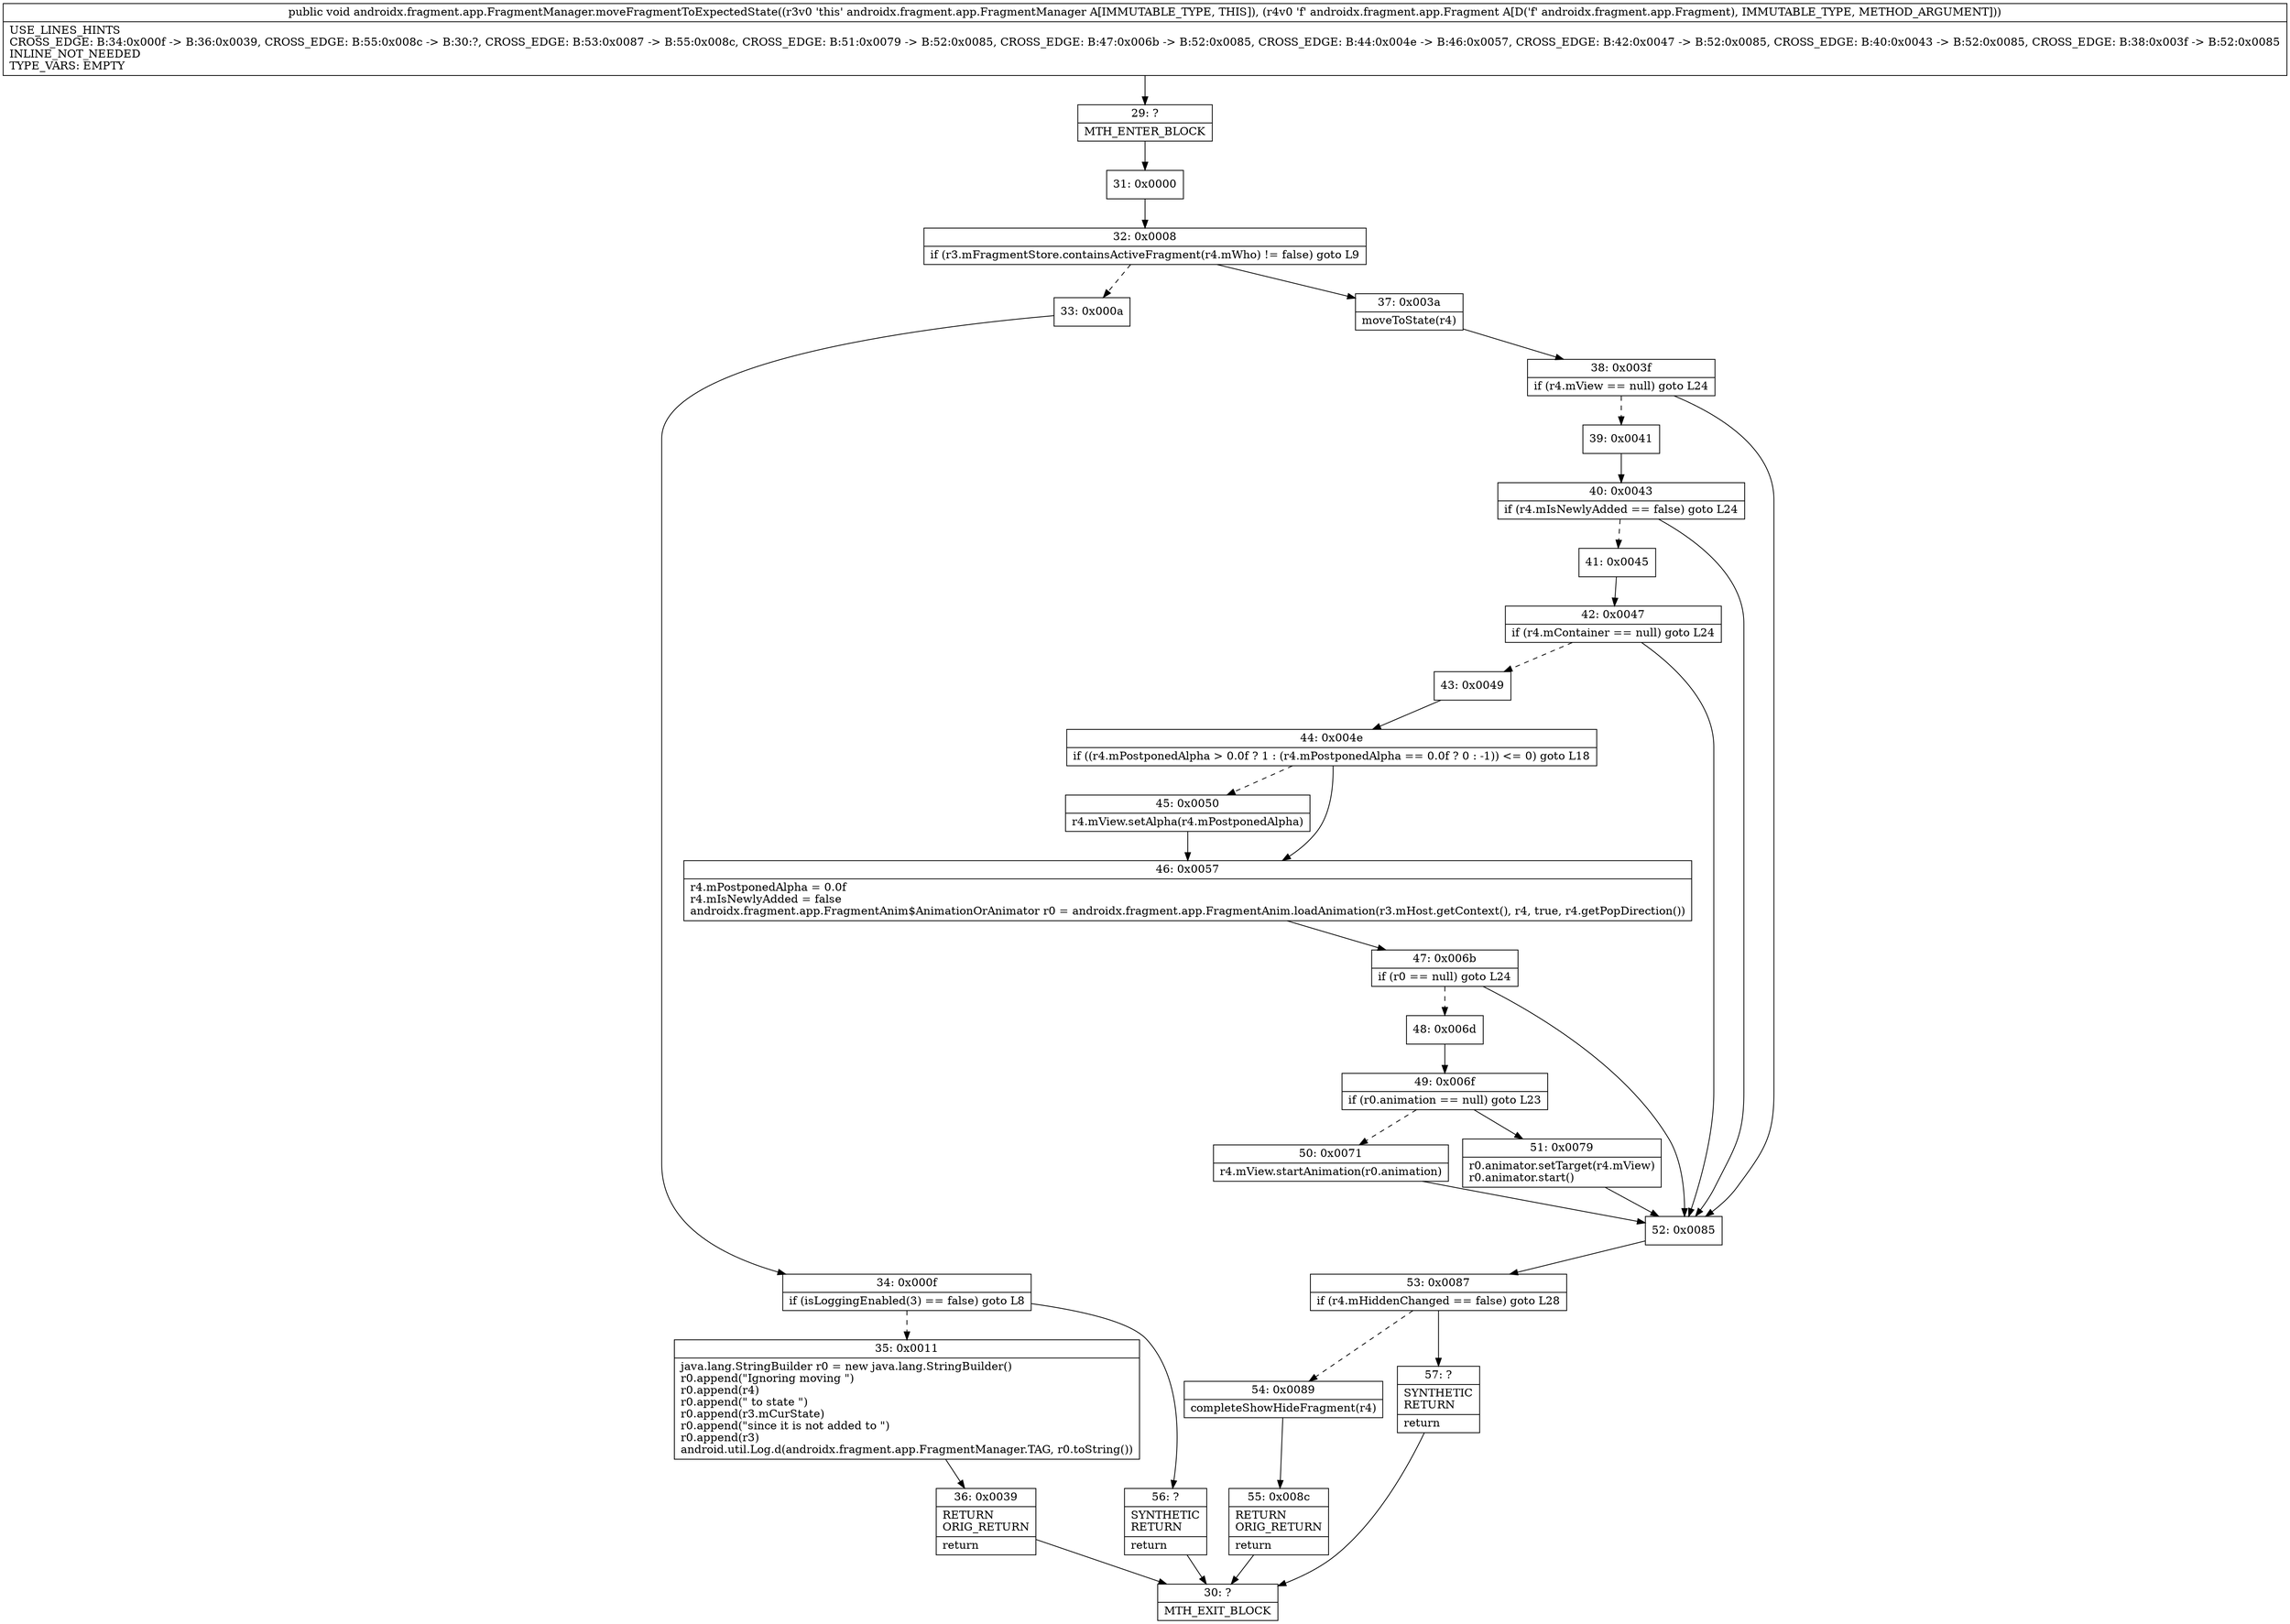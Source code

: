 digraph "CFG forandroidx.fragment.app.FragmentManager.moveFragmentToExpectedState(Landroidx\/fragment\/app\/Fragment;)V" {
Node_29 [shape=record,label="{29\:\ ?|MTH_ENTER_BLOCK\l}"];
Node_31 [shape=record,label="{31\:\ 0x0000}"];
Node_32 [shape=record,label="{32\:\ 0x0008|if (r3.mFragmentStore.containsActiveFragment(r4.mWho) != false) goto L9\l}"];
Node_33 [shape=record,label="{33\:\ 0x000a}"];
Node_34 [shape=record,label="{34\:\ 0x000f|if (isLoggingEnabled(3) == false) goto L8\l}"];
Node_35 [shape=record,label="{35\:\ 0x0011|java.lang.StringBuilder r0 = new java.lang.StringBuilder()\lr0.append(\"Ignoring moving \")\lr0.append(r4)\lr0.append(\" to state \")\lr0.append(r3.mCurState)\lr0.append(\"since it is not added to \")\lr0.append(r3)\landroid.util.Log.d(androidx.fragment.app.FragmentManager.TAG, r0.toString())\l}"];
Node_36 [shape=record,label="{36\:\ 0x0039|RETURN\lORIG_RETURN\l|return\l}"];
Node_30 [shape=record,label="{30\:\ ?|MTH_EXIT_BLOCK\l}"];
Node_56 [shape=record,label="{56\:\ ?|SYNTHETIC\lRETURN\l|return\l}"];
Node_37 [shape=record,label="{37\:\ 0x003a|moveToState(r4)\l}"];
Node_38 [shape=record,label="{38\:\ 0x003f|if (r4.mView == null) goto L24\l}"];
Node_39 [shape=record,label="{39\:\ 0x0041}"];
Node_40 [shape=record,label="{40\:\ 0x0043|if (r4.mIsNewlyAdded == false) goto L24\l}"];
Node_41 [shape=record,label="{41\:\ 0x0045}"];
Node_42 [shape=record,label="{42\:\ 0x0047|if (r4.mContainer == null) goto L24\l}"];
Node_43 [shape=record,label="{43\:\ 0x0049}"];
Node_44 [shape=record,label="{44\:\ 0x004e|if ((r4.mPostponedAlpha \> 0.0f ? 1 : (r4.mPostponedAlpha == 0.0f ? 0 : \-1)) \<= 0) goto L18\l}"];
Node_45 [shape=record,label="{45\:\ 0x0050|r4.mView.setAlpha(r4.mPostponedAlpha)\l}"];
Node_46 [shape=record,label="{46\:\ 0x0057|r4.mPostponedAlpha = 0.0f\lr4.mIsNewlyAdded = false\landroidx.fragment.app.FragmentAnim$AnimationOrAnimator r0 = androidx.fragment.app.FragmentAnim.loadAnimation(r3.mHost.getContext(), r4, true, r4.getPopDirection())\l}"];
Node_47 [shape=record,label="{47\:\ 0x006b|if (r0 == null) goto L24\l}"];
Node_48 [shape=record,label="{48\:\ 0x006d}"];
Node_49 [shape=record,label="{49\:\ 0x006f|if (r0.animation == null) goto L23\l}"];
Node_50 [shape=record,label="{50\:\ 0x0071|r4.mView.startAnimation(r0.animation)\l}"];
Node_51 [shape=record,label="{51\:\ 0x0079|r0.animator.setTarget(r4.mView)\lr0.animator.start()\l}"];
Node_52 [shape=record,label="{52\:\ 0x0085}"];
Node_53 [shape=record,label="{53\:\ 0x0087|if (r4.mHiddenChanged == false) goto L28\l}"];
Node_54 [shape=record,label="{54\:\ 0x0089|completeShowHideFragment(r4)\l}"];
Node_55 [shape=record,label="{55\:\ 0x008c|RETURN\lORIG_RETURN\l|return\l}"];
Node_57 [shape=record,label="{57\:\ ?|SYNTHETIC\lRETURN\l|return\l}"];
MethodNode[shape=record,label="{public void androidx.fragment.app.FragmentManager.moveFragmentToExpectedState((r3v0 'this' androidx.fragment.app.FragmentManager A[IMMUTABLE_TYPE, THIS]), (r4v0 'f' androidx.fragment.app.Fragment A[D('f' androidx.fragment.app.Fragment), IMMUTABLE_TYPE, METHOD_ARGUMENT]))  | USE_LINES_HINTS\lCROSS_EDGE: B:34:0x000f \-\> B:36:0x0039, CROSS_EDGE: B:55:0x008c \-\> B:30:?, CROSS_EDGE: B:53:0x0087 \-\> B:55:0x008c, CROSS_EDGE: B:51:0x0079 \-\> B:52:0x0085, CROSS_EDGE: B:47:0x006b \-\> B:52:0x0085, CROSS_EDGE: B:44:0x004e \-\> B:46:0x0057, CROSS_EDGE: B:42:0x0047 \-\> B:52:0x0085, CROSS_EDGE: B:40:0x0043 \-\> B:52:0x0085, CROSS_EDGE: B:38:0x003f \-\> B:52:0x0085\lINLINE_NOT_NEEDED\lTYPE_VARS: EMPTY\l}"];
MethodNode -> Node_29;Node_29 -> Node_31;
Node_31 -> Node_32;
Node_32 -> Node_33[style=dashed];
Node_32 -> Node_37;
Node_33 -> Node_34;
Node_34 -> Node_35[style=dashed];
Node_34 -> Node_56;
Node_35 -> Node_36;
Node_36 -> Node_30;
Node_56 -> Node_30;
Node_37 -> Node_38;
Node_38 -> Node_39[style=dashed];
Node_38 -> Node_52;
Node_39 -> Node_40;
Node_40 -> Node_41[style=dashed];
Node_40 -> Node_52;
Node_41 -> Node_42;
Node_42 -> Node_43[style=dashed];
Node_42 -> Node_52;
Node_43 -> Node_44;
Node_44 -> Node_45[style=dashed];
Node_44 -> Node_46;
Node_45 -> Node_46;
Node_46 -> Node_47;
Node_47 -> Node_48[style=dashed];
Node_47 -> Node_52;
Node_48 -> Node_49;
Node_49 -> Node_50[style=dashed];
Node_49 -> Node_51;
Node_50 -> Node_52;
Node_51 -> Node_52;
Node_52 -> Node_53;
Node_53 -> Node_54[style=dashed];
Node_53 -> Node_57;
Node_54 -> Node_55;
Node_55 -> Node_30;
Node_57 -> Node_30;
}

